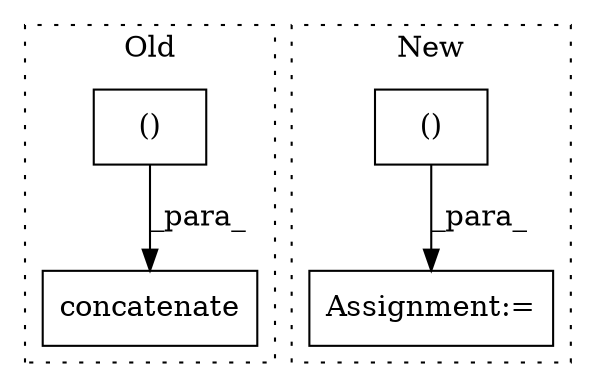 digraph G {
subgraph cluster0 {
1 [label="concatenate" a="32" s="2092,2164" l="17,2" shape="box"];
3 [label="()" a="106" s="2109" l="55" shape="box"];
label = "Old";
style="dotted";
}
subgraph cluster1 {
2 [label="()" a="106" s="1926" l="90" shape="box"];
4 [label="Assignment:=" a="7" s="1920" l="6" shape="box"];
label = "New";
style="dotted";
}
2 -> 4 [label="_para_"];
3 -> 1 [label="_para_"];
}